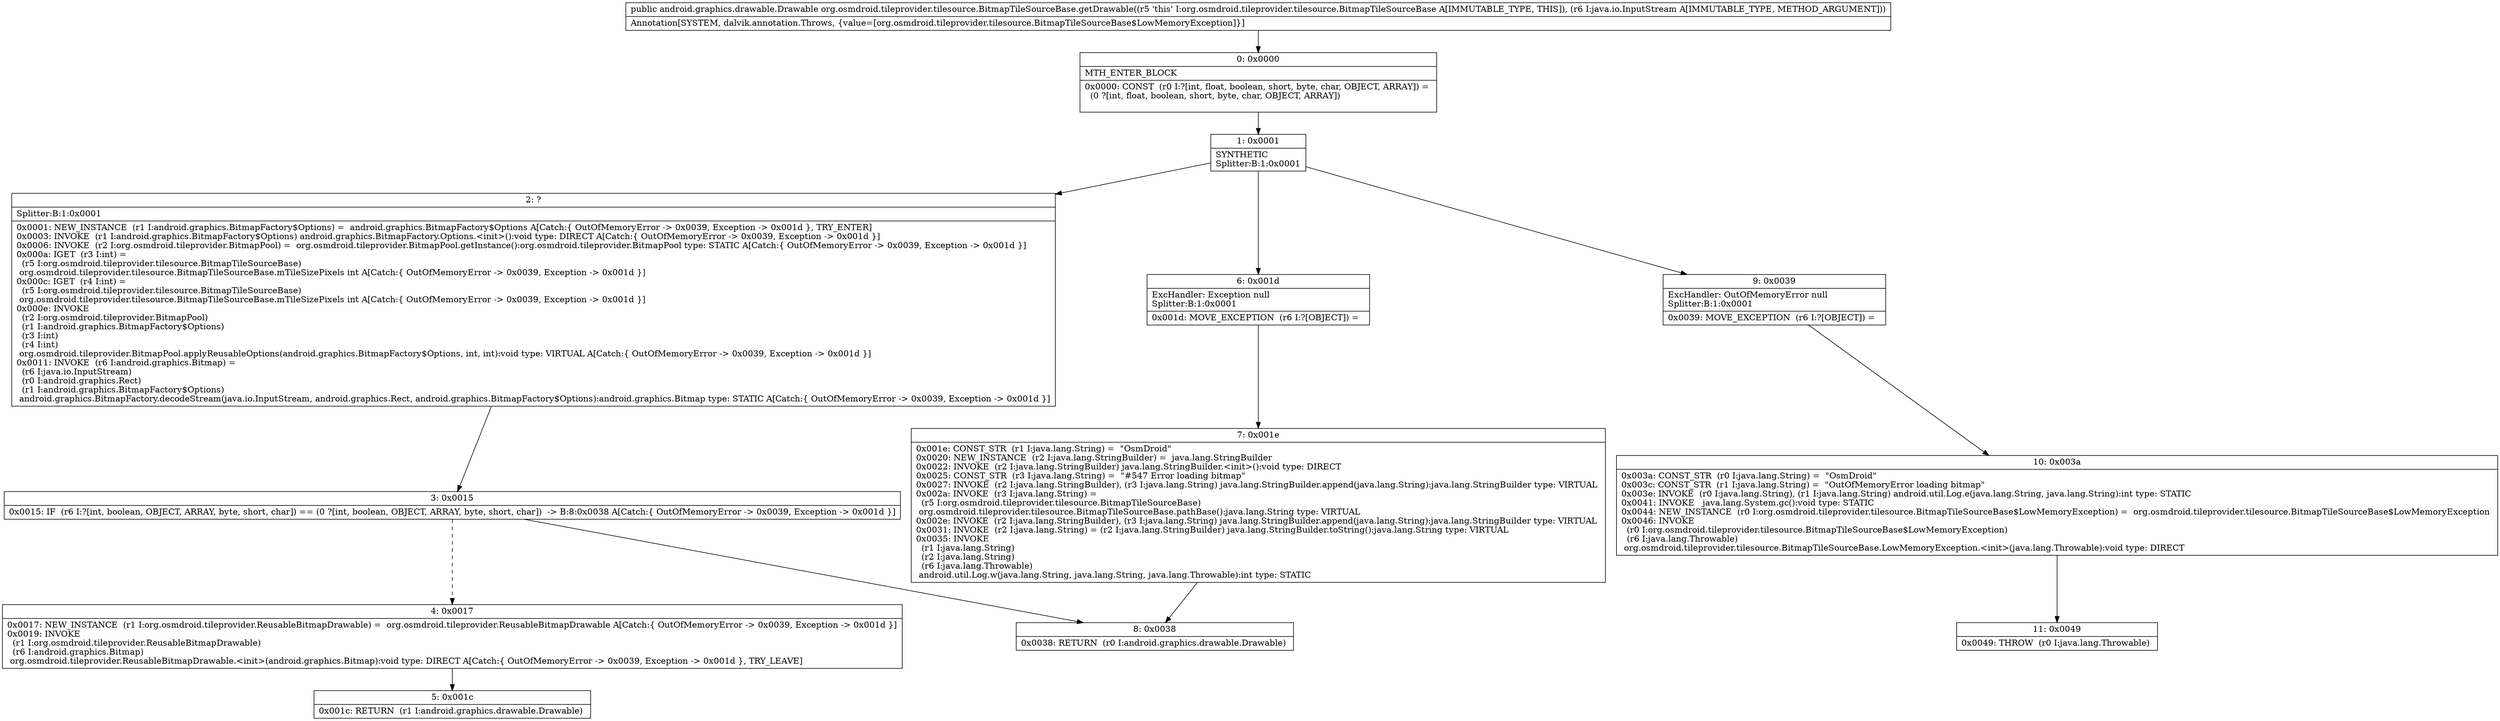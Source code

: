digraph "CFG fororg.osmdroid.tileprovider.tilesource.BitmapTileSourceBase.getDrawable(Ljava\/io\/InputStream;)Landroid\/graphics\/drawable\/Drawable;" {
Node_0 [shape=record,label="{0\:\ 0x0000|MTH_ENTER_BLOCK\l|0x0000: CONST  (r0 I:?[int, float, boolean, short, byte, char, OBJECT, ARRAY]) = \l  (0 ?[int, float, boolean, short, byte, char, OBJECT, ARRAY])\l \l}"];
Node_1 [shape=record,label="{1\:\ 0x0001|SYNTHETIC\lSplitter:B:1:0x0001\l}"];
Node_2 [shape=record,label="{2\:\ ?|Splitter:B:1:0x0001\l|0x0001: NEW_INSTANCE  (r1 I:android.graphics.BitmapFactory$Options) =  android.graphics.BitmapFactory$Options A[Catch:\{ OutOfMemoryError \-\> 0x0039, Exception \-\> 0x001d \}, TRY_ENTER]\l0x0003: INVOKE  (r1 I:android.graphics.BitmapFactory$Options) android.graphics.BitmapFactory.Options.\<init\>():void type: DIRECT A[Catch:\{ OutOfMemoryError \-\> 0x0039, Exception \-\> 0x001d \}]\l0x0006: INVOKE  (r2 I:org.osmdroid.tileprovider.BitmapPool) =  org.osmdroid.tileprovider.BitmapPool.getInstance():org.osmdroid.tileprovider.BitmapPool type: STATIC A[Catch:\{ OutOfMemoryError \-\> 0x0039, Exception \-\> 0x001d \}]\l0x000a: IGET  (r3 I:int) = \l  (r5 I:org.osmdroid.tileprovider.tilesource.BitmapTileSourceBase)\l org.osmdroid.tileprovider.tilesource.BitmapTileSourceBase.mTileSizePixels int A[Catch:\{ OutOfMemoryError \-\> 0x0039, Exception \-\> 0x001d \}]\l0x000c: IGET  (r4 I:int) = \l  (r5 I:org.osmdroid.tileprovider.tilesource.BitmapTileSourceBase)\l org.osmdroid.tileprovider.tilesource.BitmapTileSourceBase.mTileSizePixels int A[Catch:\{ OutOfMemoryError \-\> 0x0039, Exception \-\> 0x001d \}]\l0x000e: INVOKE  \l  (r2 I:org.osmdroid.tileprovider.BitmapPool)\l  (r1 I:android.graphics.BitmapFactory$Options)\l  (r3 I:int)\l  (r4 I:int)\l org.osmdroid.tileprovider.BitmapPool.applyReusableOptions(android.graphics.BitmapFactory$Options, int, int):void type: VIRTUAL A[Catch:\{ OutOfMemoryError \-\> 0x0039, Exception \-\> 0x001d \}]\l0x0011: INVOKE  (r6 I:android.graphics.Bitmap) = \l  (r6 I:java.io.InputStream)\l  (r0 I:android.graphics.Rect)\l  (r1 I:android.graphics.BitmapFactory$Options)\l android.graphics.BitmapFactory.decodeStream(java.io.InputStream, android.graphics.Rect, android.graphics.BitmapFactory$Options):android.graphics.Bitmap type: STATIC A[Catch:\{ OutOfMemoryError \-\> 0x0039, Exception \-\> 0x001d \}]\l}"];
Node_3 [shape=record,label="{3\:\ 0x0015|0x0015: IF  (r6 I:?[int, boolean, OBJECT, ARRAY, byte, short, char]) == (0 ?[int, boolean, OBJECT, ARRAY, byte, short, char])  \-\> B:8:0x0038 A[Catch:\{ OutOfMemoryError \-\> 0x0039, Exception \-\> 0x001d \}]\l}"];
Node_4 [shape=record,label="{4\:\ 0x0017|0x0017: NEW_INSTANCE  (r1 I:org.osmdroid.tileprovider.ReusableBitmapDrawable) =  org.osmdroid.tileprovider.ReusableBitmapDrawable A[Catch:\{ OutOfMemoryError \-\> 0x0039, Exception \-\> 0x001d \}]\l0x0019: INVOKE  \l  (r1 I:org.osmdroid.tileprovider.ReusableBitmapDrawable)\l  (r6 I:android.graphics.Bitmap)\l org.osmdroid.tileprovider.ReusableBitmapDrawable.\<init\>(android.graphics.Bitmap):void type: DIRECT A[Catch:\{ OutOfMemoryError \-\> 0x0039, Exception \-\> 0x001d \}, TRY_LEAVE]\l}"];
Node_5 [shape=record,label="{5\:\ 0x001c|0x001c: RETURN  (r1 I:android.graphics.drawable.Drawable) \l}"];
Node_6 [shape=record,label="{6\:\ 0x001d|ExcHandler: Exception null\lSplitter:B:1:0x0001\l|0x001d: MOVE_EXCEPTION  (r6 I:?[OBJECT]) =  \l}"];
Node_7 [shape=record,label="{7\:\ 0x001e|0x001e: CONST_STR  (r1 I:java.lang.String) =  \"OsmDroid\" \l0x0020: NEW_INSTANCE  (r2 I:java.lang.StringBuilder) =  java.lang.StringBuilder \l0x0022: INVOKE  (r2 I:java.lang.StringBuilder) java.lang.StringBuilder.\<init\>():void type: DIRECT \l0x0025: CONST_STR  (r3 I:java.lang.String) =  \"#547 Error loading bitmap\" \l0x0027: INVOKE  (r2 I:java.lang.StringBuilder), (r3 I:java.lang.String) java.lang.StringBuilder.append(java.lang.String):java.lang.StringBuilder type: VIRTUAL \l0x002a: INVOKE  (r3 I:java.lang.String) = \l  (r5 I:org.osmdroid.tileprovider.tilesource.BitmapTileSourceBase)\l org.osmdroid.tileprovider.tilesource.BitmapTileSourceBase.pathBase():java.lang.String type: VIRTUAL \l0x002e: INVOKE  (r2 I:java.lang.StringBuilder), (r3 I:java.lang.String) java.lang.StringBuilder.append(java.lang.String):java.lang.StringBuilder type: VIRTUAL \l0x0031: INVOKE  (r2 I:java.lang.String) = (r2 I:java.lang.StringBuilder) java.lang.StringBuilder.toString():java.lang.String type: VIRTUAL \l0x0035: INVOKE  \l  (r1 I:java.lang.String)\l  (r2 I:java.lang.String)\l  (r6 I:java.lang.Throwable)\l android.util.Log.w(java.lang.String, java.lang.String, java.lang.Throwable):int type: STATIC \l}"];
Node_8 [shape=record,label="{8\:\ 0x0038|0x0038: RETURN  (r0 I:android.graphics.drawable.Drawable) \l}"];
Node_9 [shape=record,label="{9\:\ 0x0039|ExcHandler: OutOfMemoryError null\lSplitter:B:1:0x0001\l|0x0039: MOVE_EXCEPTION  (r6 I:?[OBJECT]) =  \l}"];
Node_10 [shape=record,label="{10\:\ 0x003a|0x003a: CONST_STR  (r0 I:java.lang.String) =  \"OsmDroid\" \l0x003c: CONST_STR  (r1 I:java.lang.String) =  \"OutOfMemoryError loading bitmap\" \l0x003e: INVOKE  (r0 I:java.lang.String), (r1 I:java.lang.String) android.util.Log.e(java.lang.String, java.lang.String):int type: STATIC \l0x0041: INVOKE   java.lang.System.gc():void type: STATIC \l0x0044: NEW_INSTANCE  (r0 I:org.osmdroid.tileprovider.tilesource.BitmapTileSourceBase$LowMemoryException) =  org.osmdroid.tileprovider.tilesource.BitmapTileSourceBase$LowMemoryException \l0x0046: INVOKE  \l  (r0 I:org.osmdroid.tileprovider.tilesource.BitmapTileSourceBase$LowMemoryException)\l  (r6 I:java.lang.Throwable)\l org.osmdroid.tileprovider.tilesource.BitmapTileSourceBase.LowMemoryException.\<init\>(java.lang.Throwable):void type: DIRECT \l}"];
Node_11 [shape=record,label="{11\:\ 0x0049|0x0049: THROW  (r0 I:java.lang.Throwable) \l}"];
MethodNode[shape=record,label="{public android.graphics.drawable.Drawable org.osmdroid.tileprovider.tilesource.BitmapTileSourceBase.getDrawable((r5 'this' I:org.osmdroid.tileprovider.tilesource.BitmapTileSourceBase A[IMMUTABLE_TYPE, THIS]), (r6 I:java.io.InputStream A[IMMUTABLE_TYPE, METHOD_ARGUMENT]))  | Annotation[SYSTEM, dalvik.annotation.Throws, \{value=[org.osmdroid.tileprovider.tilesource.BitmapTileSourceBase$LowMemoryException]\}]\l}"];
MethodNode -> Node_0;
Node_0 -> Node_1;
Node_1 -> Node_2;
Node_1 -> Node_9;
Node_1 -> Node_6;
Node_2 -> Node_3;
Node_3 -> Node_4[style=dashed];
Node_3 -> Node_8;
Node_4 -> Node_5;
Node_6 -> Node_7;
Node_7 -> Node_8;
Node_9 -> Node_10;
Node_10 -> Node_11;
}

